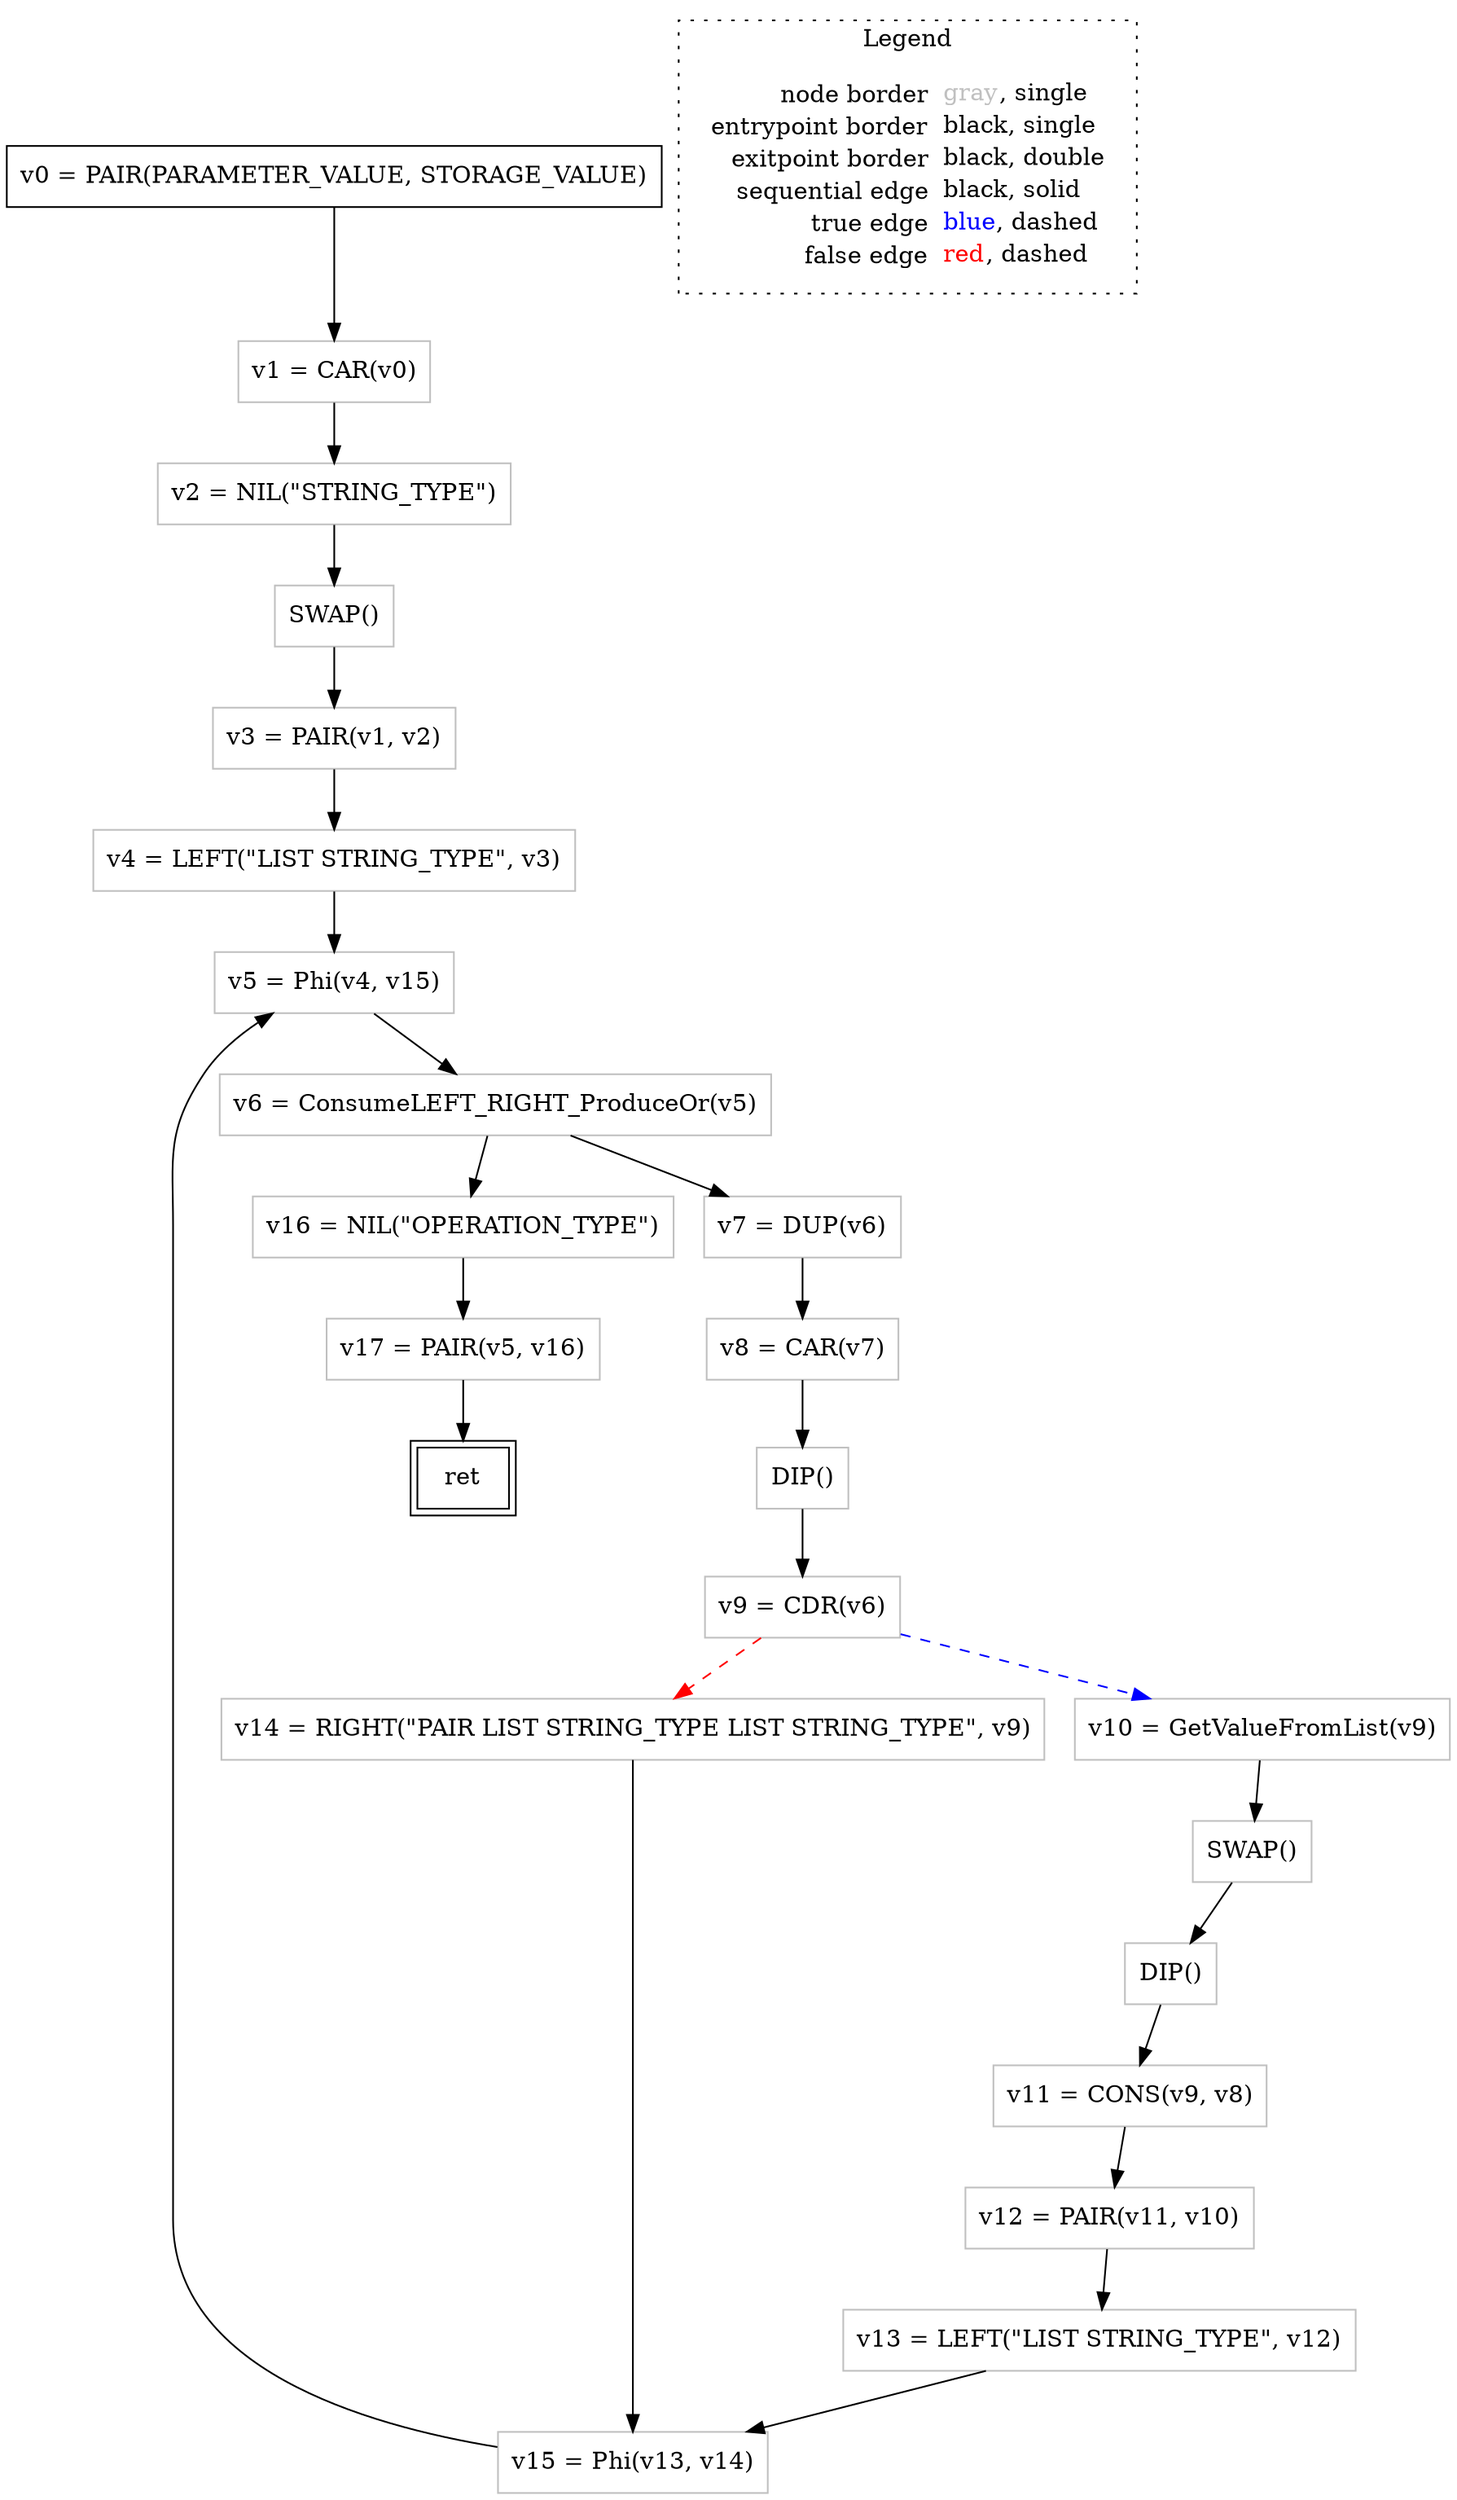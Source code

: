 digraph {
	"node0" [shape="rect",color="black",label=<v0 = PAIR(PARAMETER_VALUE, STORAGE_VALUE)>];
	"node1" [shape="rect",color="gray",label=<v3 = PAIR(v1, v2)>];
	"node2" [shape="rect",color="gray",label=<v4 = LEFT(&quot;LIST STRING_TYPE&quot;, v3)>];
	"node3" [shape="rect",color="gray",label=<v15 = Phi(v13, v14)>];
	"node4" [shape="rect",color="gray",label=<v16 = NIL(&quot;OPERATION_TYPE&quot;)>];
	"node5" [shape="rect",color="gray",label=<v8 = CAR(v7)>];
	"node6" [shape="rect",color="black",peripheries="2",label=<ret>];
	"node7" [shape="rect",color="gray",label=<v7 = DUP(v6)>];
	"node8" [shape="rect",color="gray",label=<v14 = RIGHT(&quot;PAIR LIST STRING_TYPE LIST STRING_TYPE&quot;, v9)>];
	"node9" [shape="rect",color="gray",label=<v9 = CDR(v6)>];
	"node10" [shape="rect",color="gray",label=<v11 = CONS(v9, v8)>];
	"node11" [shape="rect",color="gray",label=<v17 = PAIR(v5, v16)>];
	"node12" [shape="rect",color="gray",label=<SWAP()>];
	"node13" [shape="rect",color="gray",label=<v10 = GetValueFromList(v9)>];
	"node14" [shape="rect",color="gray",label=<v5 = Phi(v4, v15)>];
	"node15" [shape="rect",color="gray",label=<v6 = ConsumeLEFT_RIGHT_ProduceOr(v5)>];
	"node16" [shape="rect",color="gray",label=<v13 = LEFT(&quot;LIST STRING_TYPE&quot;, v12)>];
	"node17" [shape="rect",color="gray",label=<v1 = CAR(v0)>];
	"node18" [shape="rect",color="gray",label=<DIP()>];
	"node19" [shape="rect",color="gray",label=<DIP()>];
	"node20" [shape="rect",color="gray",label=<v2 = NIL(&quot;STRING_TYPE&quot;)>];
	"node21" [shape="rect",color="gray",label=<v12 = PAIR(v11, v10)>];
	"node22" [shape="rect",color="gray",label=<SWAP()>];
	"node1" -> "node2" [color="black"];
	"node2" -> "node14" [color="black"];
	"node3" -> "node14" [color="black"];
	"node4" -> "node11" [color="black"];
	"node5" -> "node18" [color="black"];
	"node0" -> "node17" [color="black"];
	"node7" -> "node5" [color="black"];
	"node8" -> "node3" [color="black"];
	"node9" -> "node13" [color="blue",style="dashed"];
	"node9" -> "node8" [color="red",style="dashed"];
	"node10" -> "node21" [color="black"];
	"node11" -> "node6" [color="black"];
	"node12" -> "node19" [color="black"];
	"node13" -> "node12" [color="black"];
	"node14" -> "node15" [color="black"];
	"node15" -> "node7" [color="black"];
	"node15" -> "node4" [color="black"];
	"node16" -> "node3" [color="black"];
	"node17" -> "node20" [color="black"];
	"node18" -> "node9" [color="black"];
	"node19" -> "node10" [color="black"];
	"node20" -> "node22" [color="black"];
	"node21" -> "node16" [color="black"];
	"node22" -> "node1" [color="black"];
subgraph cluster_legend {
	label="Legend";
	style=dotted;
	node [shape=plaintext];
	"legend" [label=<<table border="0" cellpadding="2" cellspacing="0" cellborder="0"><tr><td align="right">node border&nbsp;</td><td align="left"><font color="gray">gray</font>, single</td></tr><tr><td align="right">entrypoint border&nbsp;</td><td align="left"><font color="black">black</font>, single</td></tr><tr><td align="right">exitpoint border&nbsp;</td><td align="left"><font color="black">black</font>, double</td></tr><tr><td align="right">sequential edge&nbsp;</td><td align="left"><font color="black">black</font>, solid</td></tr><tr><td align="right">true edge&nbsp;</td><td align="left"><font color="blue">blue</font>, dashed</td></tr><tr><td align="right">false edge&nbsp;</td><td align="left"><font color="red">red</font>, dashed</td></tr></table>>];
}

}
